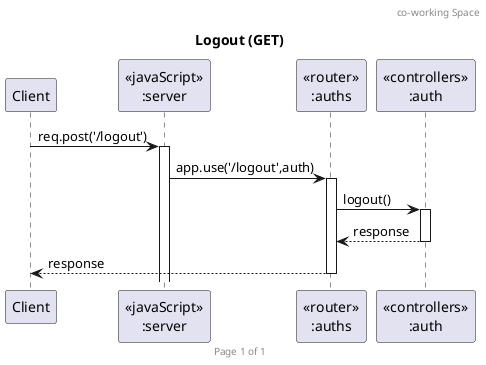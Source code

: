 @startuml Logout (GET)

header co-working Space 
footer Page %page% of %lastpage%
title "Logout (GET)"

participant "Client" as client
participant "<<javaScript>>\n:server" as server
participant "<<router>>\n:auths" as routerAuth
participant "<<controllers>>\n:auth" as controllersAuths
' participant "<<model>>\n:User" as modelUser
' database "<<MongoDB>>\n:users" as UserDatabase

client->server ++:req.post('/logout')
server->routerAuth ++:app.use('/logout',auth)
routerAuth -> controllersAuths ++:logout()
controllersAuths --> routerAuth --:response
routerAuth --> client --:response

@enduml

